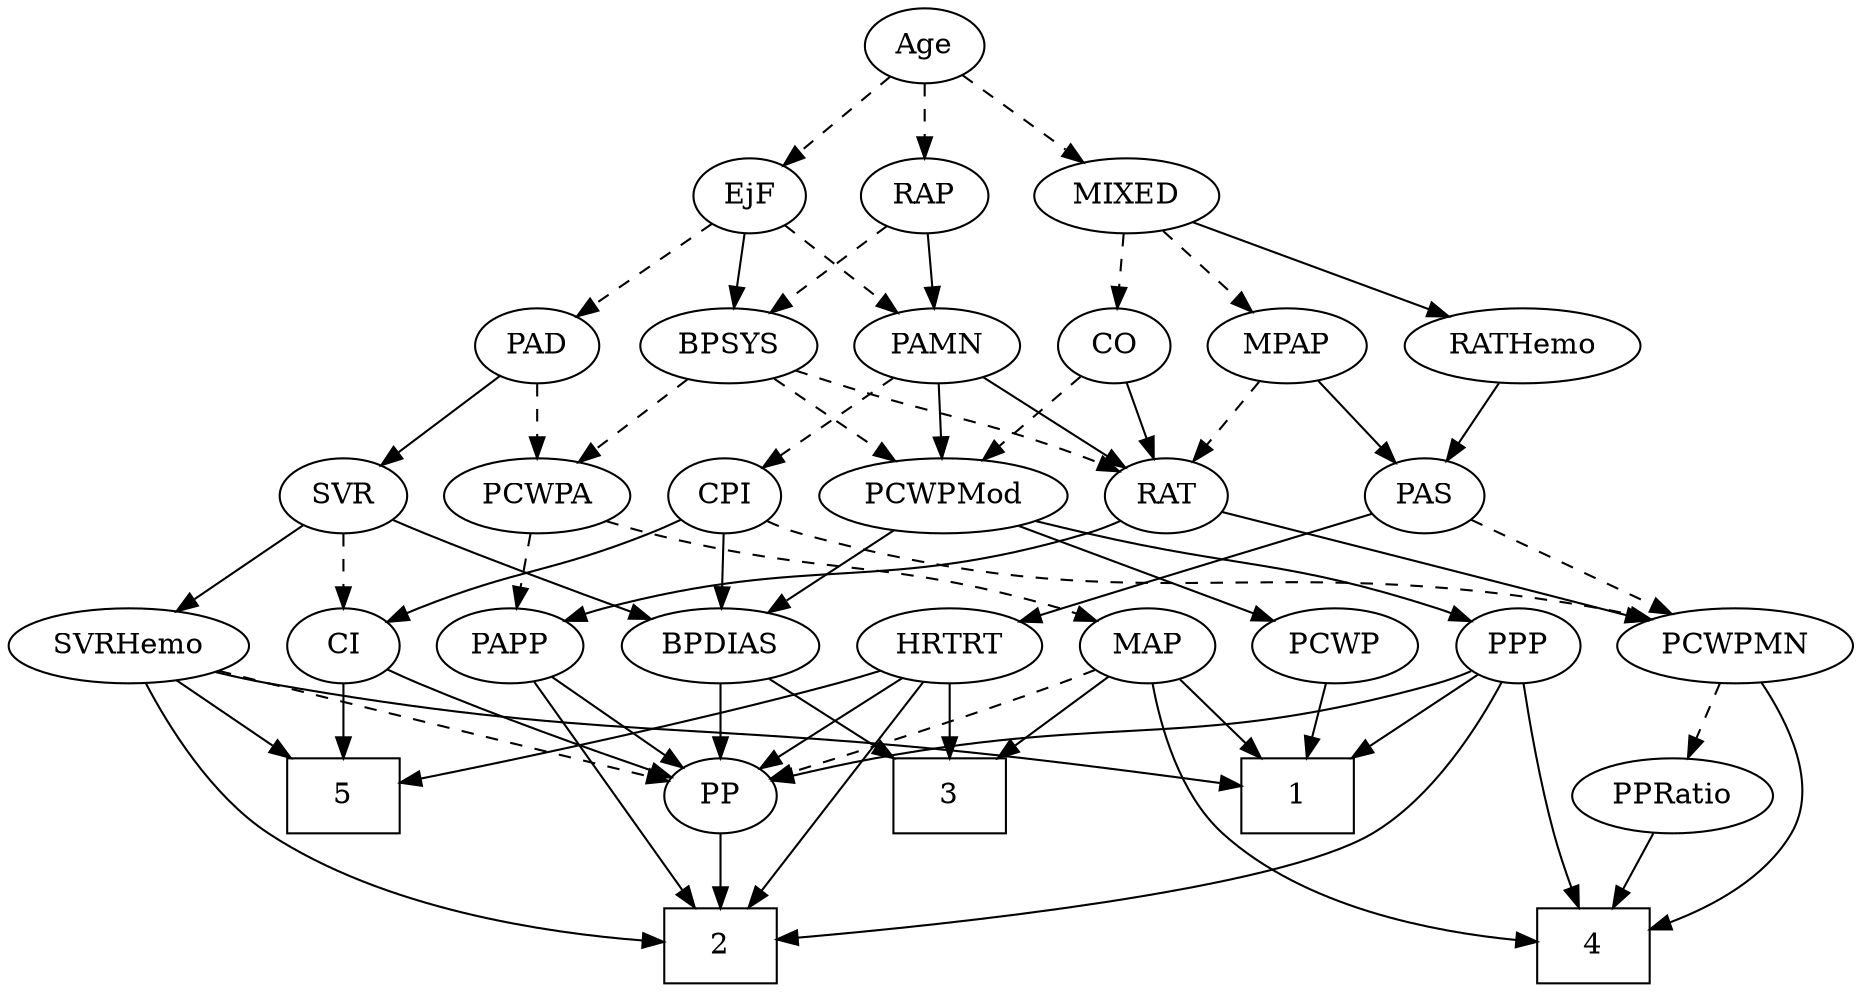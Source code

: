 strict digraph {
	graph [bb="0,0,810.09,468"];
	node [label="\N"];
	1	[height=0.5,
		pos="251.05,90",
		shape=box,
		width=0.75];
	2	[height=0.5,
		pos="472.05,18",
		shape=box,
		width=0.75];
	3	[height=0.5,
		pos="417.05,90",
		shape=box,
		width=0.75];
	4	[height=0.5,
		pos="112.05,18",
		shape=box,
		width=0.75];
	5	[height=0.5,
		pos="665.05,90",
		shape=box,
		width=0.75];
	Age	[height=0.5,
		pos="379.05,450",
		width=0.75];
	EjF	[height=0.5,
		pos="461.05,378",
		width=0.75];
	Age -> EjF	[pos="e,445.16,392.56 395.25,435.17 407.23,424.94 423.74,410.85 437.22,399.34",
		style=dashed];
	RAP	[height=0.5,
		pos="379.05,378",
		width=0.77632];
	Age -> RAP	[pos="e,379.05,396.1 379.05,431.7 379.05,423.98 379.05,414.71 379.05,406.11",
		style=dashed];
	MIXED	[height=0.5,
		pos="255.05,378",
		width=1.1193];
	Age -> MIXED	[pos="e,279.17,392.62 359.12,437.75 339.99,426.95 310.73,410.44 288.1,397.66",
		style=dashed];
	BPSYS	[height=0.5,
		pos="374.05,306",
		width=1.0471];
	EjF -> BPSYS	[pos="e,392.58,321.91 444.27,363.5 431.89,353.54 414.79,339.78 400.56,328.34",
		style=solid];
	PAD	[height=0.5,
		pos="549.05,306",
		width=0.79437];
	EjF -> PAD	[pos="e,531.83,320.69 478.01,363.5 490.96,353.21 508.99,338.86 523.65,327.2",
		style=dashed];
	PAMN	[height=0.5,
		pos="466.05,306",
		width=1.011];
	EjF -> PAMN	[pos="e,464.82,324.1 462.28,359.7 462.83,351.98 463.49,342.71 464.11,334.11",
		style=dashed];
	RAP -> BPSYS	[pos="e,375.27,324.1 377.81,359.7 377.26,351.98 376.6,342.71 375.98,334.11",
		style=dashed];
	RAP -> PAMN	[pos="e,447.82,321.66 395.82,363.5 408.29,353.47 425.53,339.6 439.81,328.11",
		style=solid];
	MPAP	[height=0.5,
		pos="211.05,306",
		width=0.97491];
	MIXED -> MPAP	[pos="e,221.4,323.47 244.62,360.41 239.3,351.95 232.73,341.49 226.81,332.08",
		style=dashed];
	CO	[height=0.5,
		pos="291.05,306",
		width=0.75];
	MIXED -> CO	[pos="e,282.66,323.31 263.76,360.05 268.02,351.77 273.24,341.62 277.97,332.42",
		style=dashed];
	RATHemo	[height=0.5,
		pos="109.05,306",
		width=1.3721];
	MIXED -> RATHemo	[pos="e,137.79,320.78 228.61,364.32 205.77,353.38 172.51,337.43 146.86,325.13",
		style=solid];
	PAS	[height=0.5,
		pos="157.05,234",
		width=0.75];
	MPAP -> PAS	[pos="e,168.88,250.34 198.79,289.12 191.79,280.04 182.88,268.49 175.09,258.39",
		style=solid];
	RAT	[height=0.5,
		pos="277.05,234",
		width=0.75827];
	MPAP -> RAT	[pos="e,262.89,250.01 225.69,289.46 234.53,280.09 245.94,267.99 255.76,257.57",
		style=dashed];
	BPSYS -> RAT	[pos="e,294.84,247.84 353.95,290.5 339.25,279.89 319.17,265.4 303.21,253.88",
		style=dashed];
	PCWPMod	[height=0.5,
		pos="374.05,234",
		width=1.4443];
	BPSYS -> PCWPMod	[pos="e,374.05,252.1 374.05,287.7 374.05,279.98 374.05,270.71 374.05,262.11",
		style=dashed];
	PCWPA	[height=0.5,
		pos="486.05,234",
		width=1.1555];
	BPSYS -> PCWPA	[pos="e,463.19,249.28 396.17,291.17 412.83,280.76 435.89,266.35 454.48,254.73",
		style=dashed];
	SVR	[height=0.5,
		pos="656.05,234",
		width=0.77632];
	PAD -> SVR	[pos="e,637.08,247.41 568.18,292.49 584.99,281.49 609.66,265.35 628.58,252.97",
		style=solid];
	PAD -> PCWPA	[pos="e,500.57,251.13 535.38,289.81 527.19,280.71 516.6,268.95 507.33,258.65",
		style=dashed];
	CO -> RAT	[pos="e,280.5,252.28 287.66,288.05 286.11,280.35 284.25,271.03 282.52,262.36",
		style=solid];
	CO -> PCWPMod	[pos="e,355.07,251.01 307.44,291.17 318.79,281.6 334.14,268.65 347.25,257.6",
		style=dashed];
	PCWPMN	[height=0.5,
		pos="50.046,162",
		width=1.3902];
	PAS -> PCWPMN	[pos="e,73.321,178.23 138.41,220.81 122.8,210.59 100.17,195.79 81.726,183.73",
		style=dashed];
	HRTRT	[height=0.5,
		pos="397.05,162",
		width=1.1013];
	PAS -> HRTRT	[pos="e,367.2,173.94 182.07,226.7 218.87,217.3 289.67,198.68 349.05,180 351.81,179.13 354.66,178.2 357.52,177.25",
		style=solid];
	CPI	[height=0.5,
		pos="575.05,234",
		width=0.75];
	PAMN -> CPI	[pos="e,556.01,247.22 487.32,291.34 504.46,280.33 528.7,264.76 547.36,252.78",
		style=dashed];
	PAMN -> RAT	[pos="e,298.18,245.49 438.02,294.22 432.41,292.12 426.55,289.96 421.05,288 373.37,271.06 360.01,270.84 313.05,252 311.22,251.27 309.35,\
250.49 307.47,249.68",
		style=solid];
	PAMN -> PCWPMod	[pos="e,394.68,250.7 446.98,290.5 434.22,280.79 417.2,267.83 402.8,256.88",
		style=solid];
	RATHemo -> PAS	[pos="e,146.08,250.99 120.42,288.41 126.36,279.74 133.75,268.97 140.33,259.38",
		style=solid];
	CPI -> PCWPMN	[pos="e,85.972,174.57 554.2,222.17 548.75,219.76 542.78,217.48 537.05,216 352.19,168.35 296.78,214.59 109.05,180 104.68,179.2 100.18,178.2 \
95.693,177.11",
		style=dashed];
	BPDIAS	[height=0.5,
		pos="578.05,162",
		width=1.1735];
	CPI -> BPDIAS	[pos="e,577.31,180.1 575.79,215.7 576.12,207.98 576.52,198.71 576.88,190.11",
		style=solid];
	CI	[height=0.5,
		pos="665.05,162",
		width=0.75];
	CPI -> CI	[pos="e,648.19,176.11 591.97,219.83 605.55,209.27 624.8,194.3 640.14,182.37",
		style=solid];
	RAT -> PCWPMN	[pos="e,86.864,174.35 252.75,225.51 215.59,214.05 143.97,191.96 96.587,177.35",
		style=solid];
	PAPP	[height=0.5,
		pos="486.05,162",
		width=0.88464];
	RAT -> PAPP	[pos="e,461.71,173.97 298.1,222.3 302.94,220.05 308.12,217.81 313.05,216 370.51,194.84 388.17,200.02 446.05,180 448.13,179.28 450.26,178.5 \
452.4,177.69",
		style=solid];
	SVRHemo	[height=0.5,
		pos="760.05,162",
		width=1.3902];
	SVR -> SVRHemo	[pos="e,737.26,178.34 674.64,220.49 689.7,210.35 711.25,195.84 728.93,183.94",
		style=solid];
	SVR -> BPDIAS	[pos="e,595.44,178.61 640.26,218.83 629.6,209.27 615.3,196.43 603.09,185.48",
		style=solid];
	SVR -> CI	[pos="e,662.85,180.1 658.27,215.7 659.26,207.98 660.45,198.71 661.56,190.11",
		style=dashed];
	PCWPMod -> BPDIAS	[pos="e,546.27,173.9 409.58,220.81 445,208.65 499.36,190 536.69,177.19",
		style=solid];
	PPP	[height=0.5,
		pos="145.05,162",
		width=0.75];
	PCWPMod -> PPP	[pos="e,166.1,173.7 335,222.09 327.71,220.06 320.15,217.96 313.05,216 254.42,199.84 238.09,201.06 181.05,180 179.2,179.32 177.31,178.58 \
175.43,177.8",
		style=solid];
	PCWP	[height=0.5,
		pos="225.05,162",
		width=0.97491];
	PCWPMod -> PCWP	[pos="e,250.33,174.88 344.25,219 319.85,207.54 285.3,191.31 259.67,179.27",
		style=solid];
	MAP	[height=0.5,
		pos="309.05,162",
		width=0.84854];
	PCWPA -> MAP	[pos="e,332.9,173.6 455.47,221.7 427.4,211.23 384.74,195.03 348.05,180 346.2,179.24 344.31,178.46 342.41,177.66",
		style=dashed];
	PCWPA -> PAPP	[pos="e,486.05,180.1 486.05,215.7 486.05,207.98 486.05,198.71 486.05,190.11",
		style=dashed];
	PCWPMN -> 4	[pos="e,84.674,28.33 39.388,144.3 28.971,125.67 16.382,95.112 29.046,72 38.958,53.909 57.964,41.098 75.29,32.608",
		style=solid];
	PPRatio	[height=0.5,
		pos="78.046,90",
		width=1.1013];
	PCWPMN -> PPRatio	[pos="e,71.33,107.79 56.824,144.05 60.057,135.97 63.997,126.12 67.601,117.11",
		style=dashed];
	SVRHemo -> 1	[pos="e,278.17,94.691 723.77,149.51 716.31,147.44 708.47,145.48 701.05,144 560.67,116.09 523.12,125.28 381.05,108 349.77,104.2 314.3,99.535 \
288.33,96.056",
		style=solid];
	SVRHemo -> 2	[pos="e,499.32,18.997 753.47,144.06 744.67,123.71 727.09,90.067 701.05,72 642.63,31.482 557.66,21.566 509.34,19.366",
		style=solid];
	SVRHemo -> 5	[pos="e,688.4,108.21 738.96,145.46 726.56,136.33 710.63,124.59 696.74,114.35",
		style=solid];
	PP	[height=0.5,
		pos="527.05,90",
		width=0.75];
	SVRHemo -> PP	[pos="e,551.26,98.273 722.87,149.83 678.26,136.43 604.12,114.15 561,101.2",
		style=dashed];
	BPDIAS -> 3	[pos="e,444.1,102.76 549.63,148.65 522.87,137.01 482.64,119.52 453.52,106.86",
		style=solid];
	BPDIAS -> PP	[pos="e,538.35,106.51 565.96,144.41 559.49,135.53 551.41,124.44 544.29,114.67",
		style=solid];
	MAP -> 1	[pos="e,265.51,108.46 296.17,145.46 289.08,136.91 280.1,126.07 272.03,116.32",
		style=solid];
	MAP -> 3	[pos="e,390.44,108.24 328.85,148.16 343.58,138.62 364.07,125.33 381.6,113.98",
		style=solid];
	MAP -> 4	[pos="e,139.08,19.3 309.57,143.91 309.22,124.04 305.57,91.506 287.05,72 251.03,34.069 188.88,23.009 149.15,19.944",
		style=solid];
	MAP -> PP	[pos="e,502.12,97.338 332.37,150.28 337.48,148.08 342.91,145.87 348.05,144 397.24,126.07 455.63,109.66 492.02,99.998",
		style=dashed];
	PP -> 2	[pos="e,485.5,36.127 515.11,73.811 508.3,65.141 499.59,54.052 491.78,44.12",
		style=solid];
	PPP -> 1	[pos="e,225.25,108.03 163.51,148.81 178.19,139.11 199.13,125.28 216.85,113.58",
		style=solid];
	PPP -> 2	[pos="e,444.68,18.669 153.23,144.64 164.32,124.24 186.12,89.887 215.05,72 284.1,29.295 381.56,20.364 434.41,18.878",
		style=solid];
	PPP -> 4	[pos="e,117.24,36.098 141.98,143.85 138.67,125.87 133.06,96.82 127.05,72 124.96,63.41 122.43,54.115 120.04,45.743",
		style=solid];
	PPP -> PP	[pos="e,502.16,97.333 165.56,149.98 170.51,147.7 175.87,145.52 181.05,144 298.02,109.55 333.04,129.68 453.05,108 465.92,105.68 479.93,\
102.6 492.26,99.703",
		style=solid];
	PPRatio -> 4	[pos="e,103.65,36.275 86.276,72.055 90.144,64.091 94.846,54.411 99.169,45.51",
		style=solid];
	PCWP -> 1	[pos="e,244.63,108.28 231.34,144.05 234.27,136.18 237.82,126.62 241.09,117.79",
		style=solid];
	CI -> 5	[pos="e,665.05,108.1 665.05,143.7 665.05,135.98 665.05,126.71 665.05,118.11",
		style=solid];
	CI -> PP	[pos="e,548.2,101.73 644.09,150.37 620.99,138.65 583.62,119.7 557.34,106.37",
		style=solid];
	PAPP -> 2	[pos="e,473.74,36.189 484.36,143.87 481.97,119.67 477.59,75.211 474.75,46.393",
		style=solid];
	PAPP -> PP	[pos="e,517.59,107.15 495.55,144.76 500.57,136.19 506.84,125.49 512.46,115.9",
		style=solid];
	HRTRT -> 2	[pos="e,444.76,26.659 387.85,144.45 378.77,125.68 367.98,94.73 381.05,72 392.71,51.704 415.47,38.451 435.31,30.274",
		style=solid];
	HRTRT -> 3	[pos="e,412.11,108.28 401.89,144.05 404.11,136.26 406.81,126.82 409.31,118.08",
		style=solid];
	HRTRT -> 5	[pos="e,637.71,96.628 426.59,149.99 432.66,147.89 439.03,145.79 445.05,144 508.51,125.17 583.73,108.17 627.75,98.745",
		style=solid];
	HRTRT -> PP	[pos="e,506.65,101.98 421.8,147.67 443.43,136.02 474.85,119.1 497.73,106.79",
		style=solid];
}
